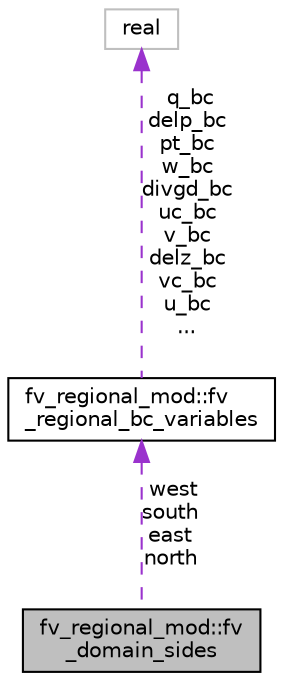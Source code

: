 digraph "fv_regional_mod::fv_domain_sides"
{
 // INTERACTIVE_SVG=YES
  edge [fontname="Helvetica",fontsize="10",labelfontname="Helvetica",labelfontsize="10"];
  node [fontname="Helvetica",fontsize="10",shape=record];
  Node1 [label="fv_regional_mod::fv\l_domain_sides",height=0.2,width=0.4,color="black", fillcolor="grey75", style="filled" fontcolor="black"];
  Node2 -> Node1 [dir="back",color="darkorchid3",fontsize="10",style="dashed",label=" west\nsouth\neast\nnorth" ,fontname="Helvetica"];
  Node2 [label="fv_regional_mod::fv\l_regional_bc_variables",height=0.2,width=0.4,color="black", fillcolor="white", style="filled",URL="$structfv__regional__mod_1_1fv__regional__bc__variables.html"];
  Node3 -> Node2 [dir="back",color="darkorchid3",fontsize="10",style="dashed",label=" q_bc\ndelp_bc\npt_bc\nw_bc\ndivgd_bc\nuc_bc\nv_bc\ndelz_bc\nvc_bc\nu_bc\n..." ,fontname="Helvetica"];
  Node3 [label="real",height=0.2,width=0.4,color="grey75", fillcolor="white", style="filled"];
}
